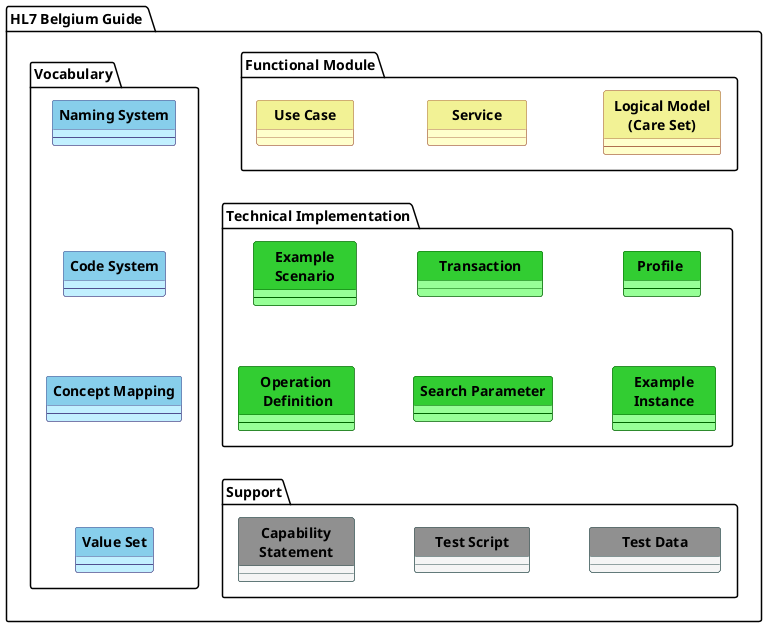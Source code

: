 @startuml
skinparam linetype polyline
hide circle
hide stereotype

skinparam class<<AS>> {
 BorderColor DarkRed
 BackgroundColor MistyRose
 HeaderBackgroundColor #f09090
}



skinparam class<<MD>> {
 BorderColor DarkSlateGray
 BackgroundColor WhiteSmoke
 HeaderBackgroundColor #909090
}




skinparam class<<FL>> {
 BorderColor #b07050
 BackgroundColor BUSINESS
 HeaderBackgroundColor #f2f295
}

skinparam class<<TM>> {
 BorderColor #505090
 BackgroundColor APPLICATION
 HeaderBackgroundColor SkyBlue
}



skinparam class<<TL>> {
 BorderColor DarkGreen
 BackgroundColor PHYSICAL
 HeaderBackgroundColor LimeGreen
}


package "HL7 Belgium Guide " as Guide {

package "Functional Module" as Functional {
  class "    **Use Case**    " as UCase<<FL>> {
  }

  Class "   **   Service   **   " as Interaction<<FL>> {
  }


  Class "  **Logical Model**  \n  **(Care Set)**  " as LogicalModel<<FL>> {
  --
'  StructureDefinition
  }

/'
  Class "**Example Content**" as Example<<TL>> {
  --
  ???
  }
'/
UCase -right[hidden]-> Interaction  :"           "
Interaction -right[hidden]-> LogicalModel :"            "
}


/'
  Class "**Actor**" as Actor1<<AS>> {
|_ **ID**
|_ Name
|_ Description
|_ Transaction
  |_ Role
  |_ Condition
|_ Option
  |_ Required
CapabilityStatement  
--
}

  Class "** Metadata **" as ImpGuide<<MD>> {
|_ **ID**
|_ IG Name
|_ IG Acronym
|_ IG Name
|_ IG Acronym
|_ Contact
|_ Status
ImplementationGuide
--
}

'/


package "Technical Implementation" as Tech {

  Class "**     Transaction     **" as Transaction<<TL>> {
/'    |_ **ID**
    |_ Name
    |_ Description
    |_ Actors
    |_ Step
    |_ Content
      |_ Terminology?  
    PlanDefinition?
    --
 '/
    }

  Class "**   Profile    **" as Profile<<TL>> {
  --
'  StructureDefinition
  }

  Class "     **Operation**     \n      **Definition**     " as OpDef<<TL>> {
  --
'  OperationDefinition
  }

  Class "** Search Parameter **" as SearchParam<<TL>> {
  --
'  SearchParameter
  }


  Class "**     Example     **\n**     Instance     **" as ExampleInstance<<TL>> {
  --
'  Resource
  }

  Class "     **Example**     \n     **Scenario**     " as ExampleScenario<<TL>> {
  --
'  ExampleScenario
  }


'Profile -down[hidden]-> ExampleInstance

ExampleScenario -right[hidden]-> Transaction  :"       "
Transaction -right[hidden]-> Profile :"       "
ExampleScenario -down[hidden]-> OpDef
OpDef -right[hidden]-> SearchParam :"       "
SearchParam -right[hidden]-> ExampleInstance :"       "


Profile -down[hidden]-> ExampleInstance
Transaction -down[hidden]-> SearchParam

'Transaction -right[hidden]-> Profile
'Profile -right[hidden]-> ExampleScenario
'ExampleInstance -up[hidden]-> ExampleScenario
'Transaction -down[hidden]-> OpDef
'SearchParam -right[hidden]-> ExampleInstance
'Transaction -down[hidden]-> OpDef
'Profile -[hidden]-> OpDef

}






package "Support" as Support {
  class "**        Test Data        **" as TestData<<MD>> {
  }
  class "**     Test Script     **" as TestScript<<MD>> {
  }
  class "**     Capability     **\n     **Statement     **" as CapabilityStatement<<MD>> {
  }


CapabilityStatement -right[hidden]-> TestScript :"       "
TestScript -right[hidden]-> TestData  :"       "

}

'TestData -down[hidden]-> TestScript : " "




package "Vocabulary" as Term {
  /'
  Class "**Glossary Term **" as BTerm<<TM>> {
    |_ **ID**
    |_ Name
    |_ Definition
    |_ Status
    |_ Domain
    CodeSystem    
    --
    }
    '/
  Class "** Naming System **" as NamingSystem<<TM>> {
    --
'    NamingSystem
  }
  Class "** Code System **" as CodeSystem<<TM>> {
    --
'    CodeSystem
  }
  Class "** Concept Mapping **" as ConceptMap<<TM>> {
    --
'    NamingSystem
  }
  Class "** Value Set **" as ValueSet<<TM>> {
    --
'    ValueSet
  }
NamingSystem -down[hidden]-> CodeSystem
CodeSystem -down[hidden]-> ConceptMap
ConceptMap -down[hidden]-> ValueSet
}

UCase -down[hidden]-> ExampleScenario
Interaction -down[hidden]-> Transaction
'UCase -down[hidden]-> Transaction
LogicalModel -down[hidden]-> Profile
'LogicalModel -down[hidden]-> Profile

OpDef -down[hidden]-> CapabilityStatement

/'

Profile -right[hidden]-> NamingSystem
ExampleInstance -right[hidden]-> CodeSystem
ConceptMap -right[hidden]-> ExampleInstance
ConceptMap -right[hidden]-> ExampleInstance

ValueSet -right[hidden]-> CapabilityStatement
LogicalModel -down[hidden]-> Transaction
ExampleInstance -down[hidden]-> TestScript



'/

'Tech -[hidden]-> Term
'Tech -right[hidden]-> Term
'Support -right[hidden]-> Term


}
@enduml